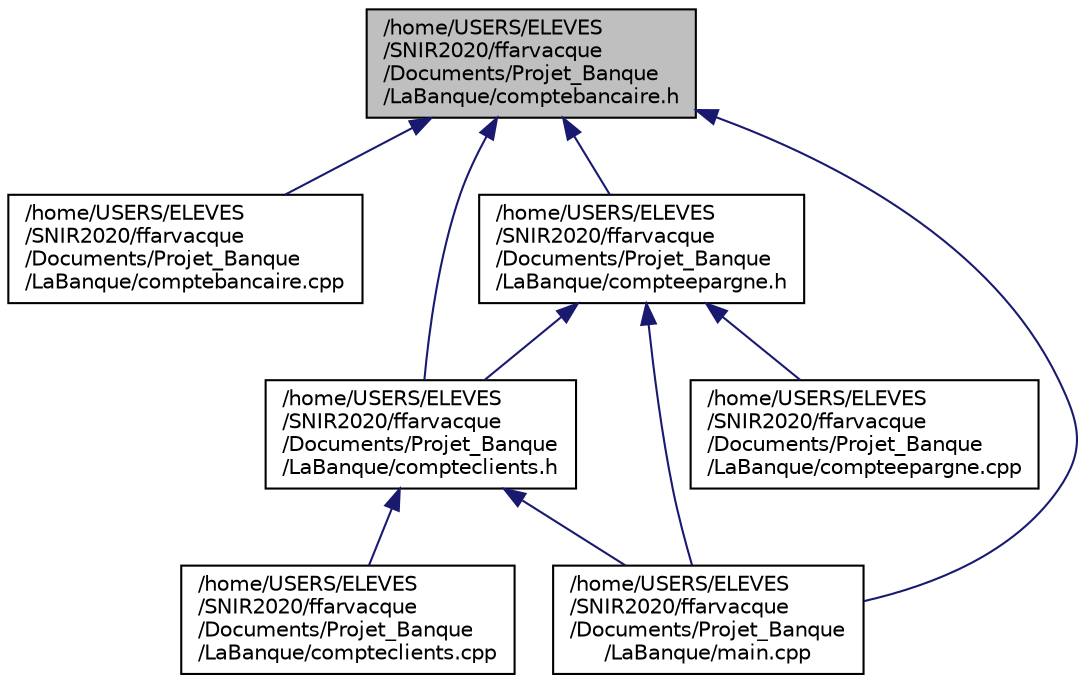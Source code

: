 digraph "/home/USERS/ELEVES/SNIR2020/ffarvacque/Documents/Projet_Banque/LaBanque/comptebancaire.h"
{
  edge [fontname="Helvetica",fontsize="10",labelfontname="Helvetica",labelfontsize="10"];
  node [fontname="Helvetica",fontsize="10",shape=record];
  Node6 [label="/home/USERS/ELEVES\l/SNIR2020/ffarvacque\l/Documents/Projet_Banque\l/LaBanque/comptebancaire.h",height=0.2,width=0.4,color="black", fillcolor="grey75", style="filled", fontcolor="black"];
  Node6 -> Node7 [dir="back",color="midnightblue",fontsize="10",style="solid",fontname="Helvetica"];
  Node7 [label="/home/USERS/ELEVES\l/SNIR2020/ffarvacque\l/Documents/Projet_Banque\l/LaBanque/comptebancaire.cpp",height=0.2,width=0.4,color="black", fillcolor="white", style="filled",URL="$comptebancaire_8cpp.html"];
  Node6 -> Node8 [dir="back",color="midnightblue",fontsize="10",style="solid",fontname="Helvetica"];
  Node8 [label="/home/USERS/ELEVES\l/SNIR2020/ffarvacque\l/Documents/Projet_Banque\l/LaBanque/compteepargne.h",height=0.2,width=0.4,color="black", fillcolor="white", style="filled",URL="$compteepargne_8h.html"];
  Node8 -> Node9 [dir="back",color="midnightblue",fontsize="10",style="solid",fontname="Helvetica"];
  Node9 [label="/home/USERS/ELEVES\l/SNIR2020/ffarvacque\l/Documents/Projet_Banque\l/LaBanque/compteclients.h",height=0.2,width=0.4,color="black", fillcolor="white", style="filled",URL="$compteclients_8h.html"];
  Node9 -> Node10 [dir="back",color="midnightblue",fontsize="10",style="solid",fontname="Helvetica"];
  Node10 [label="/home/USERS/ELEVES\l/SNIR2020/ffarvacque\l/Documents/Projet_Banque\l/LaBanque/compteclients.cpp",height=0.2,width=0.4,color="black", fillcolor="white", style="filled",URL="$compteclients_8cpp.html"];
  Node9 -> Node11 [dir="back",color="midnightblue",fontsize="10",style="solid",fontname="Helvetica"];
  Node11 [label="/home/USERS/ELEVES\l/SNIR2020/ffarvacque\l/Documents/Projet_Banque\l/LaBanque/main.cpp",height=0.2,width=0.4,color="black", fillcolor="white", style="filled",URL="$main_8cpp.html"];
  Node8 -> Node12 [dir="back",color="midnightblue",fontsize="10",style="solid",fontname="Helvetica"];
  Node12 [label="/home/USERS/ELEVES\l/SNIR2020/ffarvacque\l/Documents/Projet_Banque\l/LaBanque/compteepargne.cpp",height=0.2,width=0.4,color="black", fillcolor="white", style="filled",URL="$compteepargne_8cpp.html"];
  Node8 -> Node11 [dir="back",color="midnightblue",fontsize="10",style="solid",fontname="Helvetica"];
  Node6 -> Node9 [dir="back",color="midnightblue",fontsize="10",style="solid",fontname="Helvetica"];
  Node6 -> Node11 [dir="back",color="midnightblue",fontsize="10",style="solid",fontname="Helvetica"];
}
